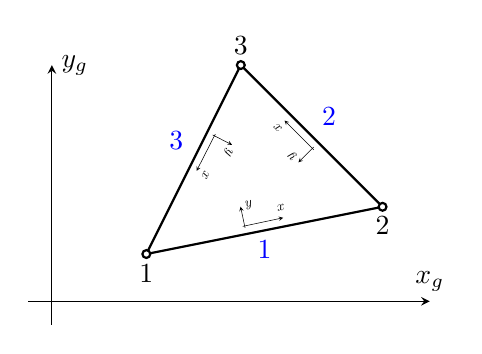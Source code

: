 \begin{tikzpicture}[scale=6,>=stealth]
 \tikzstyle{elemnode} = [draw,circle,inner sep=1,fill=white]
 \newcommand{\lcoordsys}[1]{\draw[->] (-0.05,0) -- (1,0) node[above] {$x_{#1}$}; \draw[->] (0,-0.05) -- (0,0.5) node[right] {$y_{#1}$};}
 \draw[->] (-0.05,0) -- (0.8,0) node[above] {$x_g$};
 \draw[->] (0,-0.05) -- (0,0.5) node[right] {$y_g$};
 
 \draw[thick] 
     (0.2,0.1) node[elemnode] {} node[below] {1}
  -- (0.7,0.2) node[elemnode] {} node[below] {2} node[blue,midway,below] {1} coordinate[midway] (e1)
  -- (0.4,0.5) node[elemnode] {} node[above] {3} node[blue,midway,above right] {2} coordinate[midway] (e2)
  -- (0.2,0.1) node[blue,midway,above left] {3} coordinate[midway] (e3);

 \node[yshift=8] at (e1) {\rotatebox{12}{\scalebox{0.5}{\tikz{\lcoordsys{}}}}};
 \node[xshift=-9,yshift=-2] at (e2) {\rotatebox{135}{\scalebox{0.5}{\tikz{\lcoordsys{}}}}};
 \node[xshift=8,yshift=-1] at (e3) {\rotatebox{243}{\scalebox{0.5}{\tikz{\lcoordsys{}}}}};
\end{tikzpicture}
